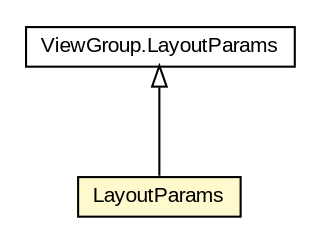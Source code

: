 #!/usr/local/bin/dot
#
# Class diagram 
# Generated by UMLGraph version R5_6-24-gf6e263 (http://www.umlgraph.org/)
#

digraph G {
	edge [fontname="arial",fontsize=10,labelfontname="arial",labelfontsize=10];
	node [fontname="arial",fontsize=10,shape=plaintext];
	nodesep=0.25;
	ranksep=0.5;
	// org.osmdroid.views.MapView.LayoutParams
	c22628 [label=<<table title="org.osmdroid.views.MapView.LayoutParams" border="0" cellborder="1" cellspacing="0" cellpadding="2" port="p" bgcolor="lemonChiffon" href="./MapView.LayoutParams.html">
		<tr><td><table border="0" cellspacing="0" cellpadding="1">
<tr><td align="center" balign="center"> LayoutParams </td></tr>
		</table></td></tr>
		</table>>, URL="./MapView.LayoutParams.html", fontname="arial", fontcolor="black", fontsize=10.0];
	//org.osmdroid.views.MapView.LayoutParams extends ViewGroup.LayoutParams
	c22696:p -> c22628:p [dir=back,arrowtail=empty];
	// ViewGroup.LayoutParams
	c22696[label=<<table title="ViewGroup.LayoutParams" border="0" cellborder="1" cellspacing="0" cellpadding="2" port="p" href="http://java.sun.com/j2se/1.4.2/docs/api/ViewGroup/LayoutParams.html">
		<tr><td><table border="0" cellspacing="0" cellpadding="1">
<tr><td align="center" balign="center"> ViewGroup.LayoutParams </td></tr>
		</table></td></tr>
		</table>>, fontname="arial", fontcolor="black", fontsize=10.0];
}

